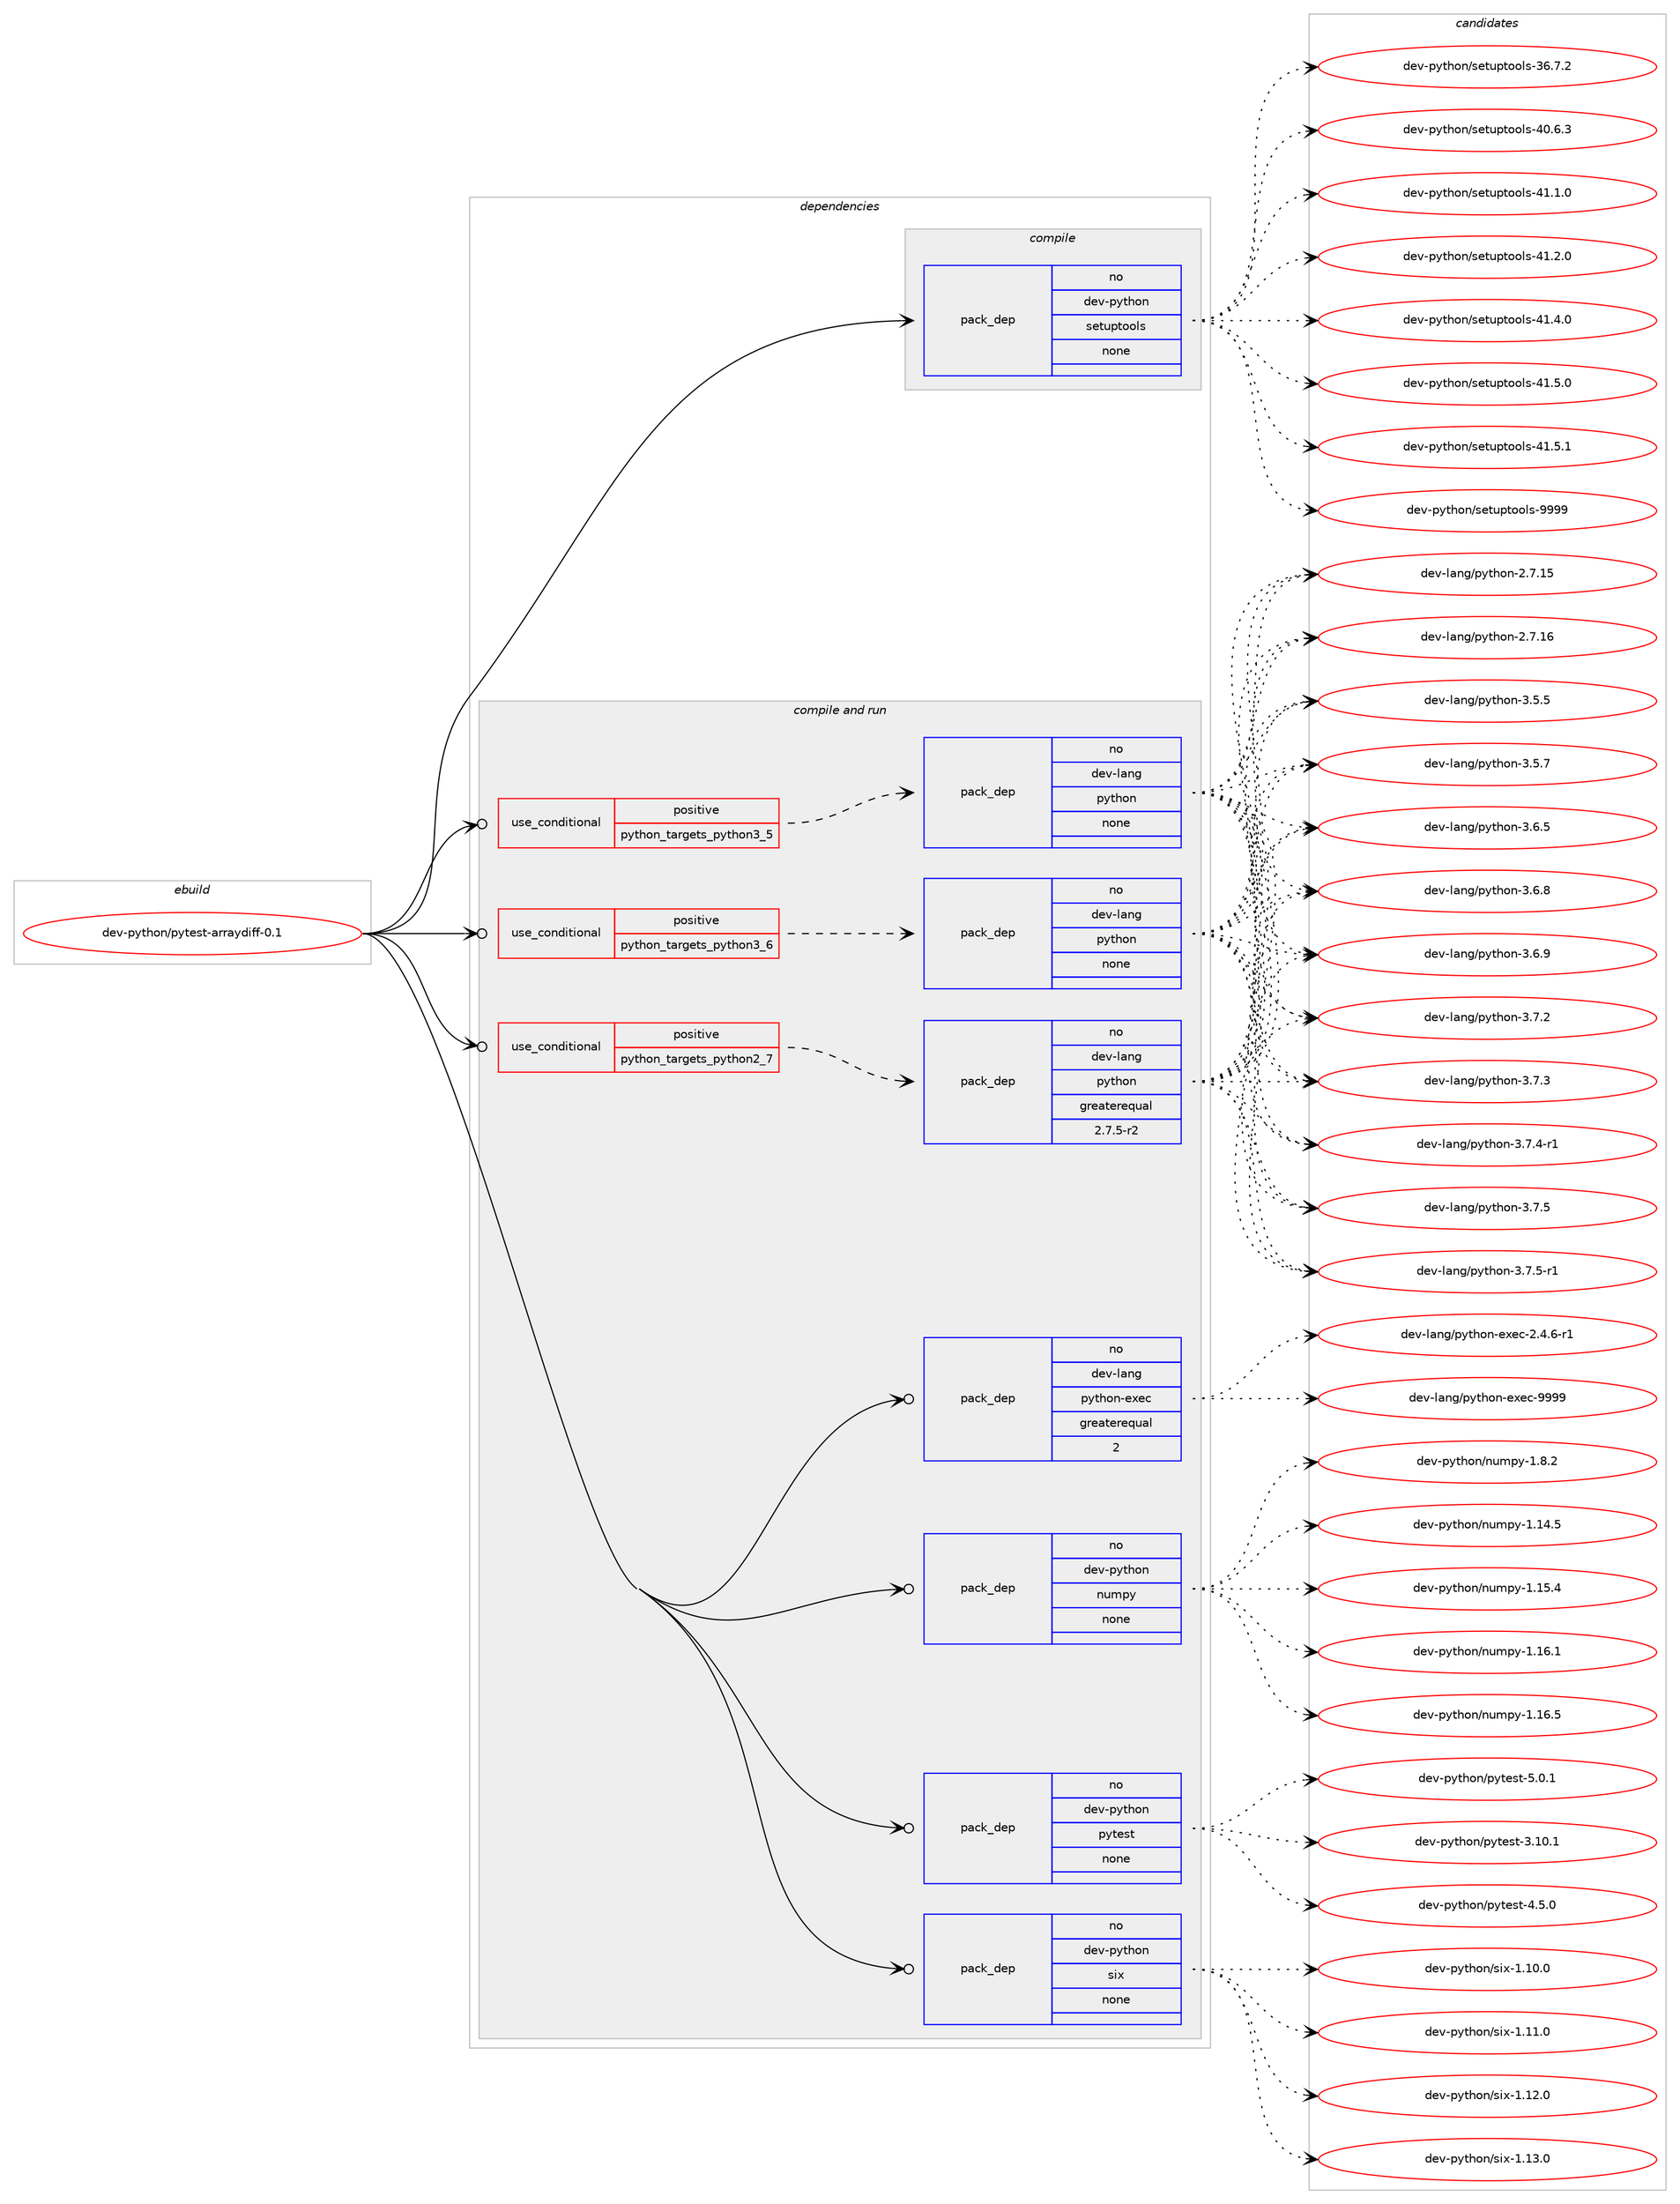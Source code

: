 digraph prolog {

# *************
# Graph options
# *************

newrank=true;
concentrate=true;
compound=true;
graph [rankdir=LR,fontname=Helvetica,fontsize=10,ranksep=1.5];#, ranksep=2.5, nodesep=0.2];
edge  [arrowhead=vee];
node  [fontname=Helvetica,fontsize=10];

# **********
# The ebuild
# **********

subgraph cluster_leftcol {
color=gray;
rank=same;
label=<<i>ebuild</i>>;
id [label="dev-python/pytest-arraydiff-0.1", color=red, width=4, href="../dev-python/pytest-arraydiff-0.1.svg"];
}

# ****************
# The dependencies
# ****************

subgraph cluster_midcol {
color=gray;
label=<<i>dependencies</i>>;
subgraph cluster_compile {
fillcolor="#eeeeee";
style=filled;
label=<<i>compile</i>>;
subgraph pack470359 {
dependency629172 [label=<<TABLE BORDER="0" CELLBORDER="1" CELLSPACING="0" CELLPADDING="4" WIDTH="220"><TR><TD ROWSPAN="6" CELLPADDING="30">pack_dep</TD></TR><TR><TD WIDTH="110">no</TD></TR><TR><TD>dev-python</TD></TR><TR><TD>setuptools</TD></TR><TR><TD>none</TD></TR><TR><TD></TD></TR></TABLE>>, shape=none, color=blue];
}
id:e -> dependency629172:w [weight=20,style="solid",arrowhead="vee"];
}
subgraph cluster_compileandrun {
fillcolor="#eeeeee";
style=filled;
label=<<i>compile and run</i>>;
subgraph cond146948 {
dependency629173 [label=<<TABLE BORDER="0" CELLBORDER="1" CELLSPACING="0" CELLPADDING="4"><TR><TD ROWSPAN="3" CELLPADDING="10">use_conditional</TD></TR><TR><TD>positive</TD></TR><TR><TD>python_targets_python2_7</TD></TR></TABLE>>, shape=none, color=red];
subgraph pack470360 {
dependency629174 [label=<<TABLE BORDER="0" CELLBORDER="1" CELLSPACING="0" CELLPADDING="4" WIDTH="220"><TR><TD ROWSPAN="6" CELLPADDING="30">pack_dep</TD></TR><TR><TD WIDTH="110">no</TD></TR><TR><TD>dev-lang</TD></TR><TR><TD>python</TD></TR><TR><TD>greaterequal</TD></TR><TR><TD>2.7.5-r2</TD></TR></TABLE>>, shape=none, color=blue];
}
dependency629173:e -> dependency629174:w [weight=20,style="dashed",arrowhead="vee"];
}
id:e -> dependency629173:w [weight=20,style="solid",arrowhead="odotvee"];
subgraph cond146949 {
dependency629175 [label=<<TABLE BORDER="0" CELLBORDER="1" CELLSPACING="0" CELLPADDING="4"><TR><TD ROWSPAN="3" CELLPADDING="10">use_conditional</TD></TR><TR><TD>positive</TD></TR><TR><TD>python_targets_python3_5</TD></TR></TABLE>>, shape=none, color=red];
subgraph pack470361 {
dependency629176 [label=<<TABLE BORDER="0" CELLBORDER="1" CELLSPACING="0" CELLPADDING="4" WIDTH="220"><TR><TD ROWSPAN="6" CELLPADDING="30">pack_dep</TD></TR><TR><TD WIDTH="110">no</TD></TR><TR><TD>dev-lang</TD></TR><TR><TD>python</TD></TR><TR><TD>none</TD></TR><TR><TD></TD></TR></TABLE>>, shape=none, color=blue];
}
dependency629175:e -> dependency629176:w [weight=20,style="dashed",arrowhead="vee"];
}
id:e -> dependency629175:w [weight=20,style="solid",arrowhead="odotvee"];
subgraph cond146950 {
dependency629177 [label=<<TABLE BORDER="0" CELLBORDER="1" CELLSPACING="0" CELLPADDING="4"><TR><TD ROWSPAN="3" CELLPADDING="10">use_conditional</TD></TR><TR><TD>positive</TD></TR><TR><TD>python_targets_python3_6</TD></TR></TABLE>>, shape=none, color=red];
subgraph pack470362 {
dependency629178 [label=<<TABLE BORDER="0" CELLBORDER="1" CELLSPACING="0" CELLPADDING="4" WIDTH="220"><TR><TD ROWSPAN="6" CELLPADDING="30">pack_dep</TD></TR><TR><TD WIDTH="110">no</TD></TR><TR><TD>dev-lang</TD></TR><TR><TD>python</TD></TR><TR><TD>none</TD></TR><TR><TD></TD></TR></TABLE>>, shape=none, color=blue];
}
dependency629177:e -> dependency629178:w [weight=20,style="dashed",arrowhead="vee"];
}
id:e -> dependency629177:w [weight=20,style="solid",arrowhead="odotvee"];
subgraph pack470363 {
dependency629179 [label=<<TABLE BORDER="0" CELLBORDER="1" CELLSPACING="0" CELLPADDING="4" WIDTH="220"><TR><TD ROWSPAN="6" CELLPADDING="30">pack_dep</TD></TR><TR><TD WIDTH="110">no</TD></TR><TR><TD>dev-lang</TD></TR><TR><TD>python-exec</TD></TR><TR><TD>greaterequal</TD></TR><TR><TD>2</TD></TR></TABLE>>, shape=none, color=blue];
}
id:e -> dependency629179:w [weight=20,style="solid",arrowhead="odotvee"];
subgraph pack470364 {
dependency629180 [label=<<TABLE BORDER="0" CELLBORDER="1" CELLSPACING="0" CELLPADDING="4" WIDTH="220"><TR><TD ROWSPAN="6" CELLPADDING="30">pack_dep</TD></TR><TR><TD WIDTH="110">no</TD></TR><TR><TD>dev-python</TD></TR><TR><TD>numpy</TD></TR><TR><TD>none</TD></TR><TR><TD></TD></TR></TABLE>>, shape=none, color=blue];
}
id:e -> dependency629180:w [weight=20,style="solid",arrowhead="odotvee"];
subgraph pack470365 {
dependency629181 [label=<<TABLE BORDER="0" CELLBORDER="1" CELLSPACING="0" CELLPADDING="4" WIDTH="220"><TR><TD ROWSPAN="6" CELLPADDING="30">pack_dep</TD></TR><TR><TD WIDTH="110">no</TD></TR><TR><TD>dev-python</TD></TR><TR><TD>pytest</TD></TR><TR><TD>none</TD></TR><TR><TD></TD></TR></TABLE>>, shape=none, color=blue];
}
id:e -> dependency629181:w [weight=20,style="solid",arrowhead="odotvee"];
subgraph pack470366 {
dependency629182 [label=<<TABLE BORDER="0" CELLBORDER="1" CELLSPACING="0" CELLPADDING="4" WIDTH="220"><TR><TD ROWSPAN="6" CELLPADDING="30">pack_dep</TD></TR><TR><TD WIDTH="110">no</TD></TR><TR><TD>dev-python</TD></TR><TR><TD>six</TD></TR><TR><TD>none</TD></TR><TR><TD></TD></TR></TABLE>>, shape=none, color=blue];
}
id:e -> dependency629182:w [weight=20,style="solid",arrowhead="odotvee"];
}
subgraph cluster_run {
fillcolor="#eeeeee";
style=filled;
label=<<i>run</i>>;
}
}

# **************
# The candidates
# **************

subgraph cluster_choices {
rank=same;
color=gray;
label=<<i>candidates</i>>;

subgraph choice470359 {
color=black;
nodesep=1;
choice100101118451121211161041111104711510111611711211611111110811545515446554650 [label="dev-python/setuptools-36.7.2", color=red, width=4,href="../dev-python/setuptools-36.7.2.svg"];
choice100101118451121211161041111104711510111611711211611111110811545524846544651 [label="dev-python/setuptools-40.6.3", color=red, width=4,href="../dev-python/setuptools-40.6.3.svg"];
choice100101118451121211161041111104711510111611711211611111110811545524946494648 [label="dev-python/setuptools-41.1.0", color=red, width=4,href="../dev-python/setuptools-41.1.0.svg"];
choice100101118451121211161041111104711510111611711211611111110811545524946504648 [label="dev-python/setuptools-41.2.0", color=red, width=4,href="../dev-python/setuptools-41.2.0.svg"];
choice100101118451121211161041111104711510111611711211611111110811545524946524648 [label="dev-python/setuptools-41.4.0", color=red, width=4,href="../dev-python/setuptools-41.4.0.svg"];
choice100101118451121211161041111104711510111611711211611111110811545524946534648 [label="dev-python/setuptools-41.5.0", color=red, width=4,href="../dev-python/setuptools-41.5.0.svg"];
choice100101118451121211161041111104711510111611711211611111110811545524946534649 [label="dev-python/setuptools-41.5.1", color=red, width=4,href="../dev-python/setuptools-41.5.1.svg"];
choice10010111845112121116104111110471151011161171121161111111081154557575757 [label="dev-python/setuptools-9999", color=red, width=4,href="../dev-python/setuptools-9999.svg"];
dependency629172:e -> choice100101118451121211161041111104711510111611711211611111110811545515446554650:w [style=dotted,weight="100"];
dependency629172:e -> choice100101118451121211161041111104711510111611711211611111110811545524846544651:w [style=dotted,weight="100"];
dependency629172:e -> choice100101118451121211161041111104711510111611711211611111110811545524946494648:w [style=dotted,weight="100"];
dependency629172:e -> choice100101118451121211161041111104711510111611711211611111110811545524946504648:w [style=dotted,weight="100"];
dependency629172:e -> choice100101118451121211161041111104711510111611711211611111110811545524946524648:w [style=dotted,weight="100"];
dependency629172:e -> choice100101118451121211161041111104711510111611711211611111110811545524946534648:w [style=dotted,weight="100"];
dependency629172:e -> choice100101118451121211161041111104711510111611711211611111110811545524946534649:w [style=dotted,weight="100"];
dependency629172:e -> choice10010111845112121116104111110471151011161171121161111111081154557575757:w [style=dotted,weight="100"];
}
subgraph choice470360 {
color=black;
nodesep=1;
choice10010111845108971101034711212111610411111045504655464953 [label="dev-lang/python-2.7.15", color=red, width=4,href="../dev-lang/python-2.7.15.svg"];
choice10010111845108971101034711212111610411111045504655464954 [label="dev-lang/python-2.7.16", color=red, width=4,href="../dev-lang/python-2.7.16.svg"];
choice100101118451089711010347112121116104111110455146534653 [label="dev-lang/python-3.5.5", color=red, width=4,href="../dev-lang/python-3.5.5.svg"];
choice100101118451089711010347112121116104111110455146534655 [label="dev-lang/python-3.5.7", color=red, width=4,href="../dev-lang/python-3.5.7.svg"];
choice100101118451089711010347112121116104111110455146544653 [label="dev-lang/python-3.6.5", color=red, width=4,href="../dev-lang/python-3.6.5.svg"];
choice100101118451089711010347112121116104111110455146544656 [label="dev-lang/python-3.6.8", color=red, width=4,href="../dev-lang/python-3.6.8.svg"];
choice100101118451089711010347112121116104111110455146544657 [label="dev-lang/python-3.6.9", color=red, width=4,href="../dev-lang/python-3.6.9.svg"];
choice100101118451089711010347112121116104111110455146554650 [label="dev-lang/python-3.7.2", color=red, width=4,href="../dev-lang/python-3.7.2.svg"];
choice100101118451089711010347112121116104111110455146554651 [label="dev-lang/python-3.7.3", color=red, width=4,href="../dev-lang/python-3.7.3.svg"];
choice1001011184510897110103471121211161041111104551465546524511449 [label="dev-lang/python-3.7.4-r1", color=red, width=4,href="../dev-lang/python-3.7.4-r1.svg"];
choice100101118451089711010347112121116104111110455146554653 [label="dev-lang/python-3.7.5", color=red, width=4,href="../dev-lang/python-3.7.5.svg"];
choice1001011184510897110103471121211161041111104551465546534511449 [label="dev-lang/python-3.7.5-r1", color=red, width=4,href="../dev-lang/python-3.7.5-r1.svg"];
dependency629174:e -> choice10010111845108971101034711212111610411111045504655464953:w [style=dotted,weight="100"];
dependency629174:e -> choice10010111845108971101034711212111610411111045504655464954:w [style=dotted,weight="100"];
dependency629174:e -> choice100101118451089711010347112121116104111110455146534653:w [style=dotted,weight="100"];
dependency629174:e -> choice100101118451089711010347112121116104111110455146534655:w [style=dotted,weight="100"];
dependency629174:e -> choice100101118451089711010347112121116104111110455146544653:w [style=dotted,weight="100"];
dependency629174:e -> choice100101118451089711010347112121116104111110455146544656:w [style=dotted,weight="100"];
dependency629174:e -> choice100101118451089711010347112121116104111110455146544657:w [style=dotted,weight="100"];
dependency629174:e -> choice100101118451089711010347112121116104111110455146554650:w [style=dotted,weight="100"];
dependency629174:e -> choice100101118451089711010347112121116104111110455146554651:w [style=dotted,weight="100"];
dependency629174:e -> choice1001011184510897110103471121211161041111104551465546524511449:w [style=dotted,weight="100"];
dependency629174:e -> choice100101118451089711010347112121116104111110455146554653:w [style=dotted,weight="100"];
dependency629174:e -> choice1001011184510897110103471121211161041111104551465546534511449:w [style=dotted,weight="100"];
}
subgraph choice470361 {
color=black;
nodesep=1;
choice10010111845108971101034711212111610411111045504655464953 [label="dev-lang/python-2.7.15", color=red, width=4,href="../dev-lang/python-2.7.15.svg"];
choice10010111845108971101034711212111610411111045504655464954 [label="dev-lang/python-2.7.16", color=red, width=4,href="../dev-lang/python-2.7.16.svg"];
choice100101118451089711010347112121116104111110455146534653 [label="dev-lang/python-3.5.5", color=red, width=4,href="../dev-lang/python-3.5.5.svg"];
choice100101118451089711010347112121116104111110455146534655 [label="dev-lang/python-3.5.7", color=red, width=4,href="../dev-lang/python-3.5.7.svg"];
choice100101118451089711010347112121116104111110455146544653 [label="dev-lang/python-3.6.5", color=red, width=4,href="../dev-lang/python-3.6.5.svg"];
choice100101118451089711010347112121116104111110455146544656 [label="dev-lang/python-3.6.8", color=red, width=4,href="../dev-lang/python-3.6.8.svg"];
choice100101118451089711010347112121116104111110455146544657 [label="dev-lang/python-3.6.9", color=red, width=4,href="../dev-lang/python-3.6.9.svg"];
choice100101118451089711010347112121116104111110455146554650 [label="dev-lang/python-3.7.2", color=red, width=4,href="../dev-lang/python-3.7.2.svg"];
choice100101118451089711010347112121116104111110455146554651 [label="dev-lang/python-3.7.3", color=red, width=4,href="../dev-lang/python-3.7.3.svg"];
choice1001011184510897110103471121211161041111104551465546524511449 [label="dev-lang/python-3.7.4-r1", color=red, width=4,href="../dev-lang/python-3.7.4-r1.svg"];
choice100101118451089711010347112121116104111110455146554653 [label="dev-lang/python-3.7.5", color=red, width=4,href="../dev-lang/python-3.7.5.svg"];
choice1001011184510897110103471121211161041111104551465546534511449 [label="dev-lang/python-3.7.5-r1", color=red, width=4,href="../dev-lang/python-3.7.5-r1.svg"];
dependency629176:e -> choice10010111845108971101034711212111610411111045504655464953:w [style=dotted,weight="100"];
dependency629176:e -> choice10010111845108971101034711212111610411111045504655464954:w [style=dotted,weight="100"];
dependency629176:e -> choice100101118451089711010347112121116104111110455146534653:w [style=dotted,weight="100"];
dependency629176:e -> choice100101118451089711010347112121116104111110455146534655:w [style=dotted,weight="100"];
dependency629176:e -> choice100101118451089711010347112121116104111110455146544653:w [style=dotted,weight="100"];
dependency629176:e -> choice100101118451089711010347112121116104111110455146544656:w [style=dotted,weight="100"];
dependency629176:e -> choice100101118451089711010347112121116104111110455146544657:w [style=dotted,weight="100"];
dependency629176:e -> choice100101118451089711010347112121116104111110455146554650:w [style=dotted,weight="100"];
dependency629176:e -> choice100101118451089711010347112121116104111110455146554651:w [style=dotted,weight="100"];
dependency629176:e -> choice1001011184510897110103471121211161041111104551465546524511449:w [style=dotted,weight="100"];
dependency629176:e -> choice100101118451089711010347112121116104111110455146554653:w [style=dotted,weight="100"];
dependency629176:e -> choice1001011184510897110103471121211161041111104551465546534511449:w [style=dotted,weight="100"];
}
subgraph choice470362 {
color=black;
nodesep=1;
choice10010111845108971101034711212111610411111045504655464953 [label="dev-lang/python-2.7.15", color=red, width=4,href="../dev-lang/python-2.7.15.svg"];
choice10010111845108971101034711212111610411111045504655464954 [label="dev-lang/python-2.7.16", color=red, width=4,href="../dev-lang/python-2.7.16.svg"];
choice100101118451089711010347112121116104111110455146534653 [label="dev-lang/python-3.5.5", color=red, width=4,href="../dev-lang/python-3.5.5.svg"];
choice100101118451089711010347112121116104111110455146534655 [label="dev-lang/python-3.5.7", color=red, width=4,href="../dev-lang/python-3.5.7.svg"];
choice100101118451089711010347112121116104111110455146544653 [label="dev-lang/python-3.6.5", color=red, width=4,href="../dev-lang/python-3.6.5.svg"];
choice100101118451089711010347112121116104111110455146544656 [label="dev-lang/python-3.6.8", color=red, width=4,href="../dev-lang/python-3.6.8.svg"];
choice100101118451089711010347112121116104111110455146544657 [label="dev-lang/python-3.6.9", color=red, width=4,href="../dev-lang/python-3.6.9.svg"];
choice100101118451089711010347112121116104111110455146554650 [label="dev-lang/python-3.7.2", color=red, width=4,href="../dev-lang/python-3.7.2.svg"];
choice100101118451089711010347112121116104111110455146554651 [label="dev-lang/python-3.7.3", color=red, width=4,href="../dev-lang/python-3.7.3.svg"];
choice1001011184510897110103471121211161041111104551465546524511449 [label="dev-lang/python-3.7.4-r1", color=red, width=4,href="../dev-lang/python-3.7.4-r1.svg"];
choice100101118451089711010347112121116104111110455146554653 [label="dev-lang/python-3.7.5", color=red, width=4,href="../dev-lang/python-3.7.5.svg"];
choice1001011184510897110103471121211161041111104551465546534511449 [label="dev-lang/python-3.7.5-r1", color=red, width=4,href="../dev-lang/python-3.7.5-r1.svg"];
dependency629178:e -> choice10010111845108971101034711212111610411111045504655464953:w [style=dotted,weight="100"];
dependency629178:e -> choice10010111845108971101034711212111610411111045504655464954:w [style=dotted,weight="100"];
dependency629178:e -> choice100101118451089711010347112121116104111110455146534653:w [style=dotted,weight="100"];
dependency629178:e -> choice100101118451089711010347112121116104111110455146534655:w [style=dotted,weight="100"];
dependency629178:e -> choice100101118451089711010347112121116104111110455146544653:w [style=dotted,weight="100"];
dependency629178:e -> choice100101118451089711010347112121116104111110455146544656:w [style=dotted,weight="100"];
dependency629178:e -> choice100101118451089711010347112121116104111110455146544657:w [style=dotted,weight="100"];
dependency629178:e -> choice100101118451089711010347112121116104111110455146554650:w [style=dotted,weight="100"];
dependency629178:e -> choice100101118451089711010347112121116104111110455146554651:w [style=dotted,weight="100"];
dependency629178:e -> choice1001011184510897110103471121211161041111104551465546524511449:w [style=dotted,weight="100"];
dependency629178:e -> choice100101118451089711010347112121116104111110455146554653:w [style=dotted,weight="100"];
dependency629178:e -> choice1001011184510897110103471121211161041111104551465546534511449:w [style=dotted,weight="100"];
}
subgraph choice470363 {
color=black;
nodesep=1;
choice10010111845108971101034711212111610411111045101120101994550465246544511449 [label="dev-lang/python-exec-2.4.6-r1", color=red, width=4,href="../dev-lang/python-exec-2.4.6-r1.svg"];
choice10010111845108971101034711212111610411111045101120101994557575757 [label="dev-lang/python-exec-9999", color=red, width=4,href="../dev-lang/python-exec-9999.svg"];
dependency629179:e -> choice10010111845108971101034711212111610411111045101120101994550465246544511449:w [style=dotted,weight="100"];
dependency629179:e -> choice10010111845108971101034711212111610411111045101120101994557575757:w [style=dotted,weight="100"];
}
subgraph choice470364 {
color=black;
nodesep=1;
choice100101118451121211161041111104711011710911212145494649524653 [label="dev-python/numpy-1.14.5", color=red, width=4,href="../dev-python/numpy-1.14.5.svg"];
choice100101118451121211161041111104711011710911212145494649534652 [label="dev-python/numpy-1.15.4", color=red, width=4,href="../dev-python/numpy-1.15.4.svg"];
choice100101118451121211161041111104711011710911212145494649544649 [label="dev-python/numpy-1.16.1", color=red, width=4,href="../dev-python/numpy-1.16.1.svg"];
choice100101118451121211161041111104711011710911212145494649544653 [label="dev-python/numpy-1.16.5", color=red, width=4,href="../dev-python/numpy-1.16.5.svg"];
choice1001011184511212111610411111047110117109112121454946564650 [label="dev-python/numpy-1.8.2", color=red, width=4,href="../dev-python/numpy-1.8.2.svg"];
dependency629180:e -> choice100101118451121211161041111104711011710911212145494649524653:w [style=dotted,weight="100"];
dependency629180:e -> choice100101118451121211161041111104711011710911212145494649534652:w [style=dotted,weight="100"];
dependency629180:e -> choice100101118451121211161041111104711011710911212145494649544649:w [style=dotted,weight="100"];
dependency629180:e -> choice100101118451121211161041111104711011710911212145494649544653:w [style=dotted,weight="100"];
dependency629180:e -> choice1001011184511212111610411111047110117109112121454946564650:w [style=dotted,weight="100"];
}
subgraph choice470365 {
color=black;
nodesep=1;
choice100101118451121211161041111104711212111610111511645514649484649 [label="dev-python/pytest-3.10.1", color=red, width=4,href="../dev-python/pytest-3.10.1.svg"];
choice1001011184511212111610411111047112121116101115116455246534648 [label="dev-python/pytest-4.5.0", color=red, width=4,href="../dev-python/pytest-4.5.0.svg"];
choice1001011184511212111610411111047112121116101115116455346484649 [label="dev-python/pytest-5.0.1", color=red, width=4,href="../dev-python/pytest-5.0.1.svg"];
dependency629181:e -> choice100101118451121211161041111104711212111610111511645514649484649:w [style=dotted,weight="100"];
dependency629181:e -> choice1001011184511212111610411111047112121116101115116455246534648:w [style=dotted,weight="100"];
dependency629181:e -> choice1001011184511212111610411111047112121116101115116455346484649:w [style=dotted,weight="100"];
}
subgraph choice470366 {
color=black;
nodesep=1;
choice100101118451121211161041111104711510512045494649484648 [label="dev-python/six-1.10.0", color=red, width=4,href="../dev-python/six-1.10.0.svg"];
choice100101118451121211161041111104711510512045494649494648 [label="dev-python/six-1.11.0", color=red, width=4,href="../dev-python/six-1.11.0.svg"];
choice100101118451121211161041111104711510512045494649504648 [label="dev-python/six-1.12.0", color=red, width=4,href="../dev-python/six-1.12.0.svg"];
choice100101118451121211161041111104711510512045494649514648 [label="dev-python/six-1.13.0", color=red, width=4,href="../dev-python/six-1.13.0.svg"];
dependency629182:e -> choice100101118451121211161041111104711510512045494649484648:w [style=dotted,weight="100"];
dependency629182:e -> choice100101118451121211161041111104711510512045494649494648:w [style=dotted,weight="100"];
dependency629182:e -> choice100101118451121211161041111104711510512045494649504648:w [style=dotted,weight="100"];
dependency629182:e -> choice100101118451121211161041111104711510512045494649514648:w [style=dotted,weight="100"];
}
}

}
